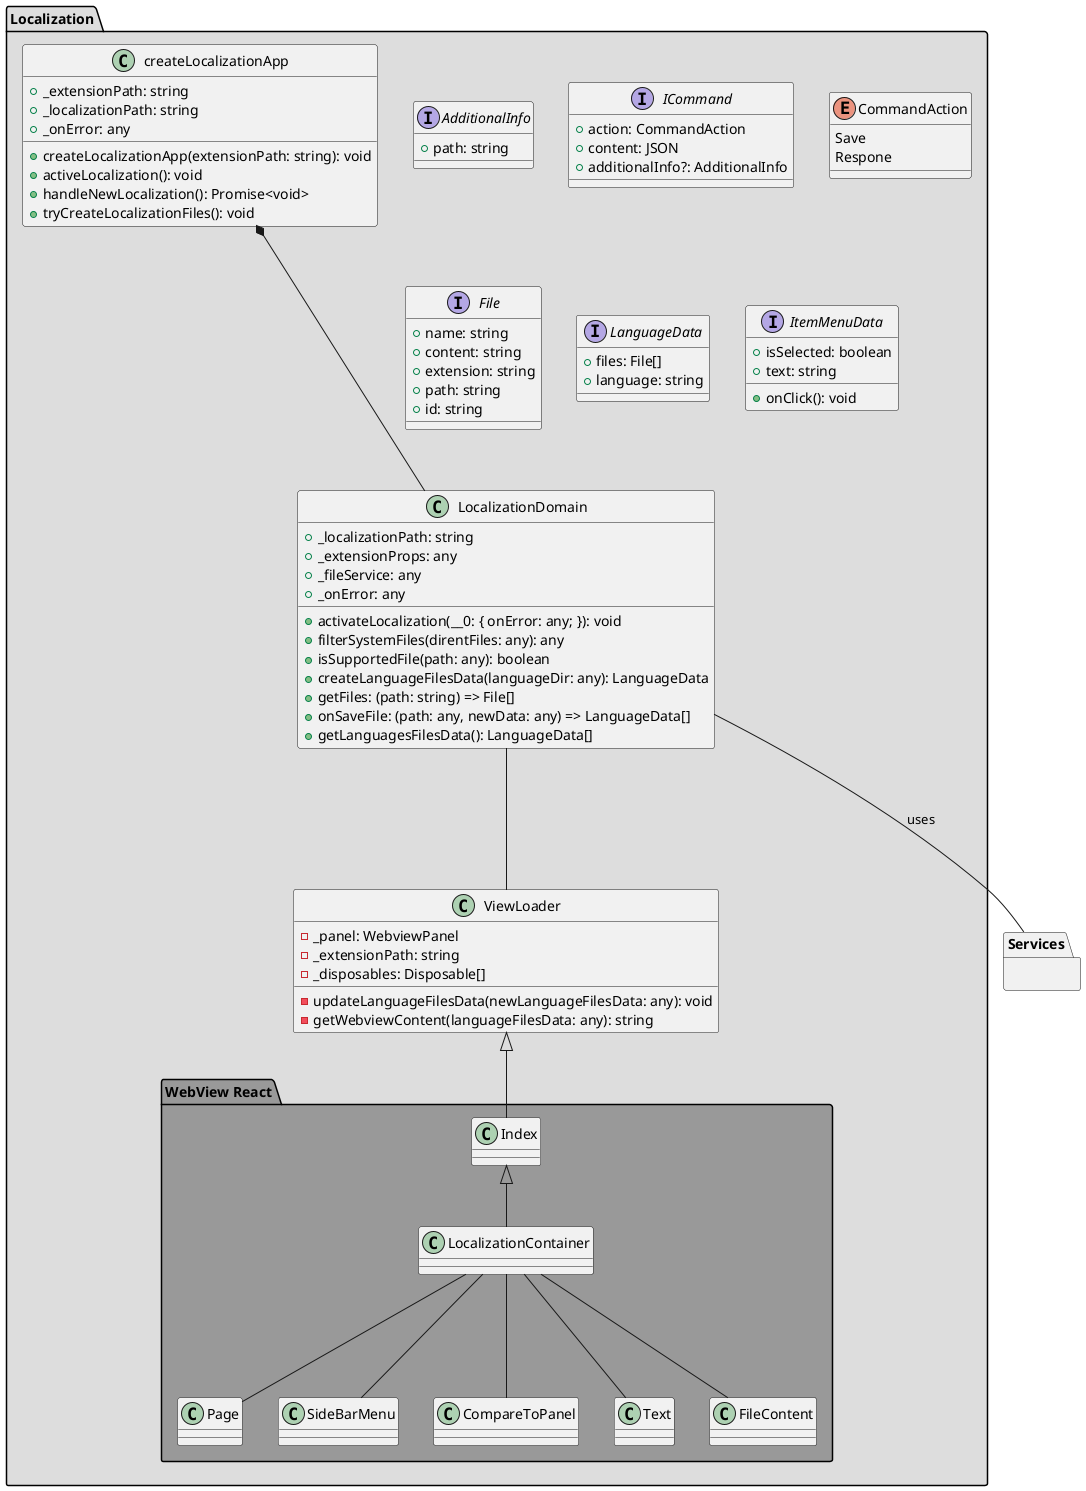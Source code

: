 @startuml

package Services {
}

package Localization #DDDDDD{

interface AdditionalInfo {
    +path: string
}
interface ICommand {
    +action: CommandAction
    +content: JSON
    +additionalInfo?: AdditionalInfo
}
enum CommandAction {
    Save
    Respone
}
interface File {
    +name: string
    +content: string
    +extension: string
    +path: string
    +id: string
}
interface LanguageData {
    +files: File[]
    +language: string
}
interface ItemMenuData {
    +isSelected: boolean
    +onClick(): void
    +text: string
}

class ViewLoader {
    -_panel: WebviewPanel
    -_extensionPath: string
    -_disposables: Disposable[]
    -updateLanguageFilesData(newLanguageFilesData: any): void
    -getWebviewContent(languageFilesData: any): string
}

class createLocalizationApp {
    +_extensionPath: string
    +_localizationPath: string
    +_onError: any

    +createLocalizationApp(extensionPath: string): void
    +activeLocalization(): void
    +handleNewLocalization(): Promise<void>
    +tryCreateLocalizationFiles(): void

}


class LocalizationDomain {
    +_localizationPath: string
    +_extensionProps: any
    +_fileService: any
    +_onError: any
    +activateLocalization(__0: { onError: any; }): void
    +filterSystemFiles(direntFiles: any): any
    +isSupportedFile(path: any): boolean
    +createLanguageFilesData(languageDir: any): LanguageData
    +getFiles: (path: string) => File[]
    +onSaveFile: (path: any, newData: any) => LanguageData[]
    +getLanguagesFilesData(): LanguageData[]
}
createLocalizationApp *--- LocalizationDomain
LocalizationDomain --- ViewLoader



package "WebView React" #999999 {
 ViewLoader <|--Index
  class Index {}
  class LocalizationContainer{}
  class Page{}
  class SideBarMenu{}
  class CompareToPanel{}
  class Text{}
  class FileContent{}

  Index <|-- LocalizationContainer
  LocalizationContainer --- Page
  LocalizationContainer --- SideBarMenu
  LocalizationContainer --- CompareToPanel
  LocalizationContainer --- Text
  LocalizationContainer --- FileContent
}

}

LocalizationDomain --- Services :uses


@enduml




